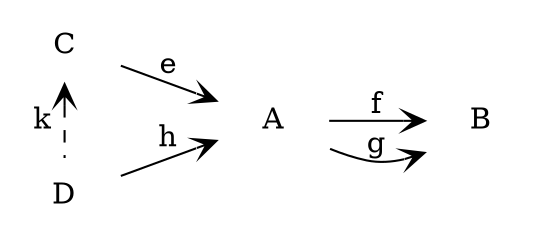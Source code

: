 digraph {
  rankdir=LR;
  node[shape=plaintext];
  edge[arrowhead=vee, arrowtail=vee];
  C -> A [label=e];
  D -> A [label=h];
  {rank=same; C,D};
  C -> D [label=k, style=dashed, dir=back];
  A -> B [label=f];
  A -> B [label=g];
}
